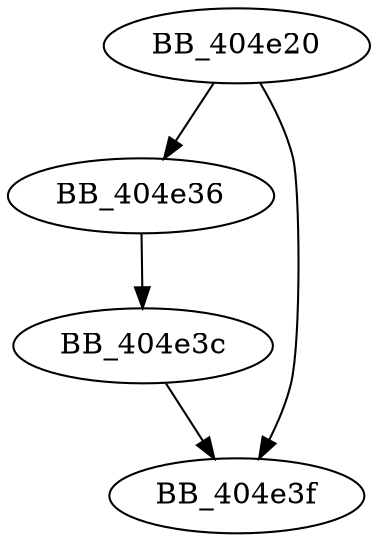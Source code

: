DiGraph sub_404E20{
BB_404e20->BB_404e36
BB_404e20->BB_404e3f
BB_404e36->BB_404e3c
BB_404e3c->BB_404e3f
}
